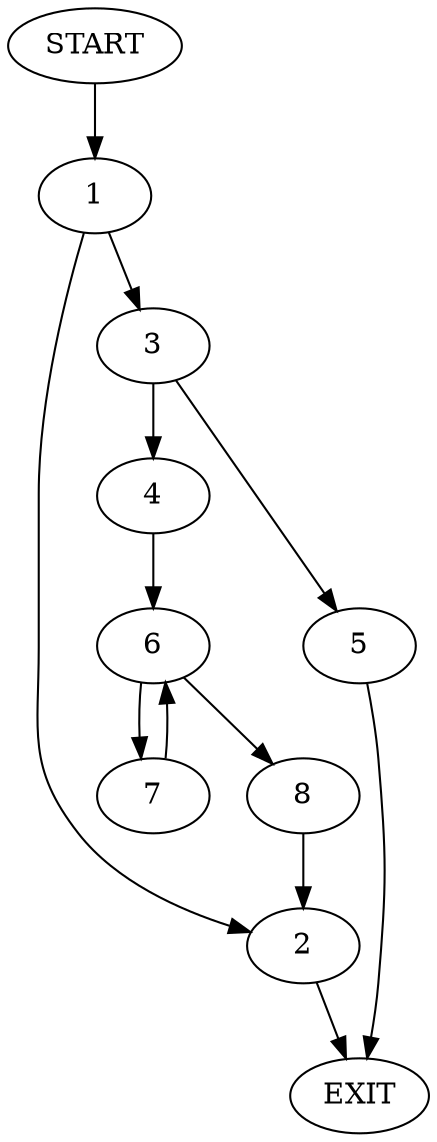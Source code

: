 digraph {
0 [label="START"]
9 [label="EXIT"]
0 -> 1
1 -> 2
1 -> 3
3 -> 4
3 -> 5
2 -> 9
5 -> 9
4 -> 6
6 -> 7
6 -> 8
7 -> 6
8 -> 2
}
